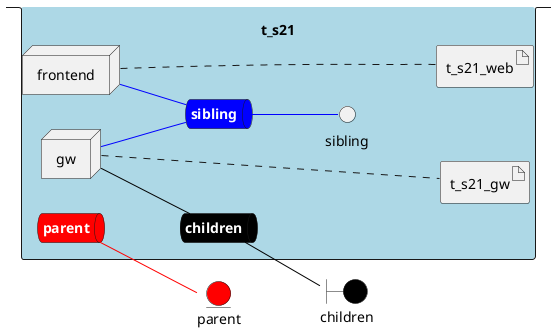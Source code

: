 @startuml

left to right direction


boundary children #black


entity parent #red




stack  "t_s21" #lightblue {
    queue childrennet #black [
            <b><color:white>children</color></b>
    ]
    childrennet -[#black]- children
    queue siblingnet #blue [
            <b><color:white>sibling</color></b>
    ]
    siblingnet -[#blue]- sibling
    queue parentnet #red [
            <b><color:white>parent</color></b>
    ]
    parentnet -[#red]- parent

node "frontend" as frontendService
node "gw" as gwService


        artifact "t_s21_web" as t_s21_webimage
    
        artifact "t_s21_gw" as t_s21_gwimage
    
}

frontendService -[#blue]- siblingnet

gwService -[#black]- childrennet

gwService -[#blue]- siblingnet
frontendService .... t_s21_webimage
gwService .... t_s21_gwimage


@enduml
